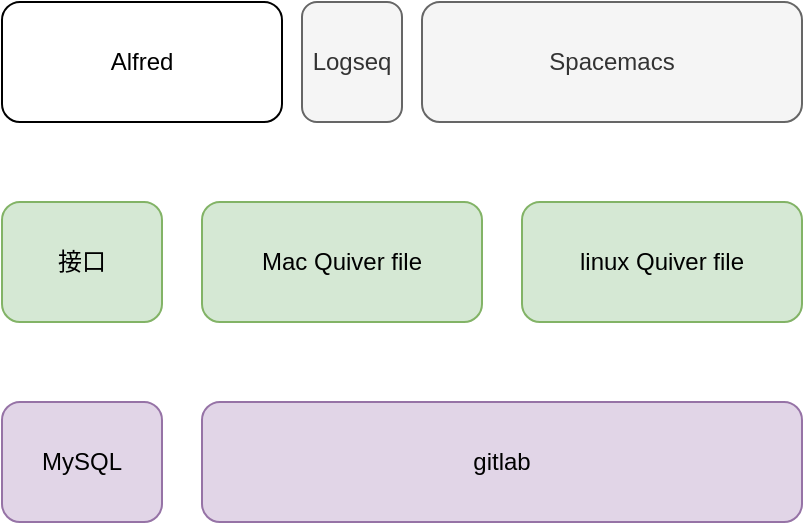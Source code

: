 <mxfile version="16.5.3" type="github">
  <diagram id="3RfJVnPjRfMeZb7cNeNo" name="Page-1">
    <mxGraphModel dx="946" dy="619" grid="1" gridSize="10" guides="1" tooltips="1" connect="1" arrows="1" fold="1" page="1" pageScale="1" pageWidth="827" pageHeight="1169" math="0" shadow="0">
      <root>
        <mxCell id="0" />
        <mxCell id="1" parent="0" />
        <mxCell id="ZfeRjEDSsptff4i0dCnh-1" value="Logseq" style="rounded=1;whiteSpace=wrap;html=1;fillColor=#f5f5f5;fontColor=#333333;strokeColor=#666666;" parent="1" vertex="1">
          <mxGeometry x="310" y="240" width="50" height="60" as="geometry" />
        </mxCell>
        <mxCell id="ZfeRjEDSsptff4i0dCnh-2" value="Spacemacs" style="rounded=1;whiteSpace=wrap;html=1;fillColor=#f5f5f5;fontColor=#333333;strokeColor=#666666;" parent="1" vertex="1">
          <mxGeometry x="370" y="240" width="190" height="60" as="geometry" />
        </mxCell>
        <mxCell id="ZfeRjEDSsptff4i0dCnh-3" value="Mac Quiver file" style="rounded=1;whiteSpace=wrap;html=1;fillColor=#d5e8d4;strokeColor=#82b366;" parent="1" vertex="1">
          <mxGeometry x="260" y="340" width="140" height="60" as="geometry" />
        </mxCell>
        <mxCell id="ZfeRjEDSsptff4i0dCnh-4" value="linux Quiver file" style="rounded=1;whiteSpace=wrap;html=1;fillColor=#d5e8d4;strokeColor=#82b366;" parent="1" vertex="1">
          <mxGeometry x="420" y="340" width="140" height="60" as="geometry" />
        </mxCell>
        <mxCell id="ZfeRjEDSsptff4i0dCnh-5" value="gitlab" style="rounded=1;whiteSpace=wrap;html=1;fillColor=#e1d5e7;strokeColor=#9673a6;" parent="1" vertex="1">
          <mxGeometry x="260" y="440" width="300" height="60" as="geometry" />
        </mxCell>
        <mxCell id="ZfeRjEDSsptff4i0dCnh-6" value="Alfred" style="rounded=1;whiteSpace=wrap;html=1;" parent="1" vertex="1">
          <mxGeometry x="160" y="240" width="140" height="60" as="geometry" />
        </mxCell>
        <mxCell id="vEIe4eCbSBH7lpPjci_W-1" value="接口" style="rounded=1;whiteSpace=wrap;html=1;fillColor=#d5e8d4;strokeColor=#82b366;" vertex="1" parent="1">
          <mxGeometry x="160" y="340" width="80" height="60" as="geometry" />
        </mxCell>
        <mxCell id="vEIe4eCbSBH7lpPjci_W-2" value="MySQL" style="rounded=1;whiteSpace=wrap;html=1;fillColor=#e1d5e7;strokeColor=#9673a6;" vertex="1" parent="1">
          <mxGeometry x="160" y="440" width="80" height="60" as="geometry" />
        </mxCell>
      </root>
    </mxGraphModel>
  </diagram>
</mxfile>
